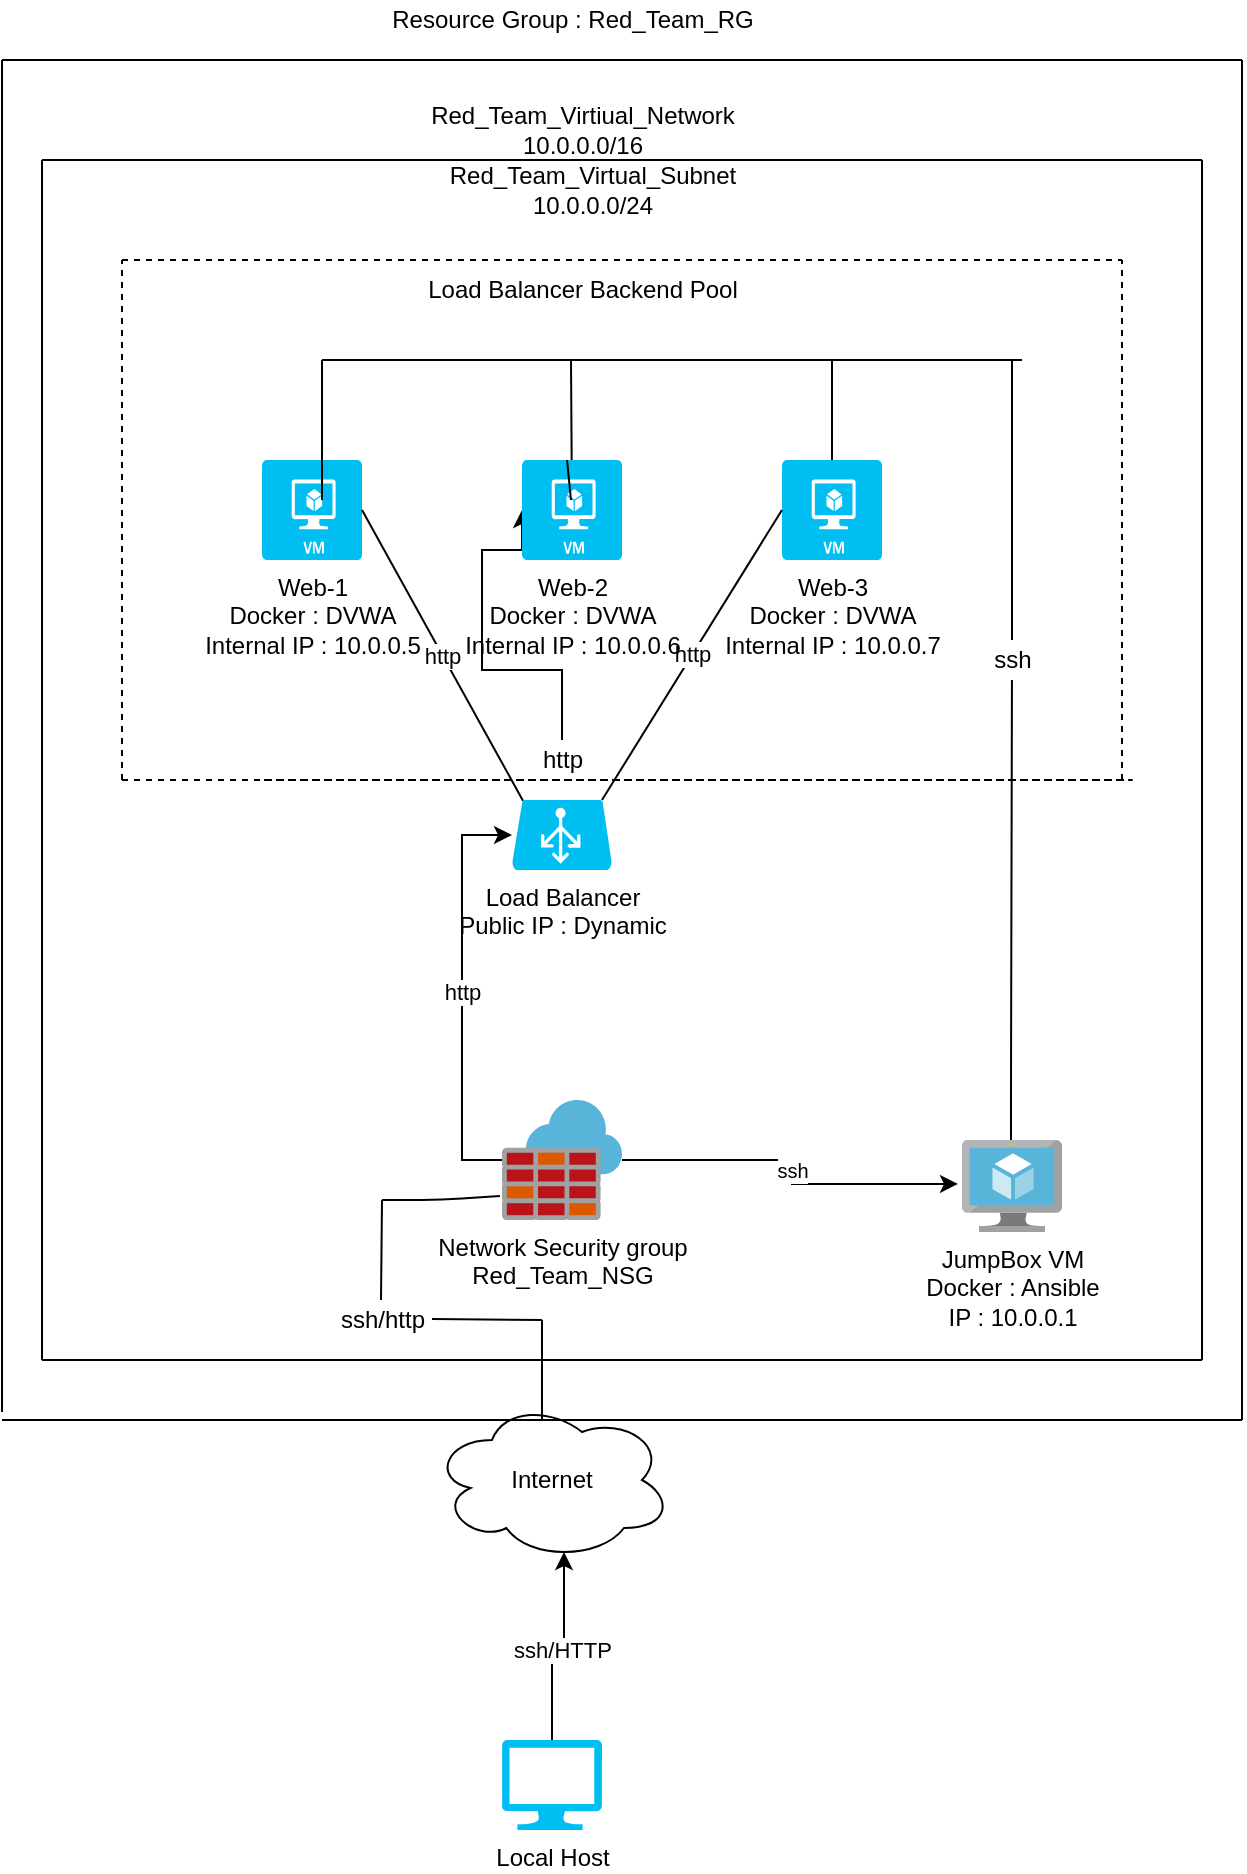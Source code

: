 <mxfile version="14.4.3" type="device"><diagram id="Fi7OvM5lxfVE7UWL3hzK" name="Page-1"><mxGraphModel dx="786" dy="451" grid="1" gridSize="10" guides="1" tooltips="1" connect="1" arrows="1" fold="1" page="1" pageScale="1" pageWidth="850" pageHeight="1100" math="0" shadow="0"><root><mxCell id="0"/><mxCell id="1" parent="0"/><mxCell id="ZLc9v9v-IKvTY1JcAqEw-3" value="ssh/HTTP" style="edgeStyle=orthogonalEdgeStyle;rounded=0;orthogonalLoop=1;jettySize=auto;html=1;exitX=0.5;exitY=0;exitDx=0;exitDy=0;exitPerimeter=0;entryX=0.55;entryY=0.95;entryDx=0;entryDy=0;entryPerimeter=0;" edge="1" parent="1" source="ZLc9v9v-IKvTY1JcAqEw-1" target="ZLc9v9v-IKvTY1JcAqEw-2"><mxGeometry relative="1" as="geometry"/></mxCell><mxCell id="ZLc9v9v-IKvTY1JcAqEw-1" value="Local Host" style="verticalLabelPosition=bottom;html=1;verticalAlign=top;align=center;strokeColor=none;fillColor=#00BEF2;shape=mxgraph.azure.computer;pointerEvents=1;" vertex="1" parent="1"><mxGeometry x="370" y="1020" width="50" height="45" as="geometry"/></mxCell><mxCell id="ZLc9v9v-IKvTY1JcAqEw-2" value="Internet" style="ellipse;shape=cloud;whiteSpace=wrap;html=1;" vertex="1" parent="1"><mxGeometry x="335" y="850" width="120" height="80" as="geometry"/></mxCell><mxCell id="ZLc9v9v-IKvTY1JcAqEw-8" value="&lt;font size=&quot;1&quot;&gt;ssh&lt;/font&gt;" style="edgeStyle=orthogonalEdgeStyle;rounded=0;orthogonalLoop=1;jettySize=auto;html=1;entryX=-0.04;entryY=0.478;entryDx=0;entryDy=0;entryPerimeter=0;" edge="1" parent="1" source="ZLc9v9v-IKvTY1JcAqEw-4" target="ZLc9v9v-IKvTY1JcAqEw-7"><mxGeometry relative="1" as="geometry"/></mxCell><mxCell id="ZLc9v9v-IKvTY1JcAqEw-11" value="http" style="edgeStyle=orthogonalEdgeStyle;rounded=0;orthogonalLoop=1;jettySize=auto;html=1;" edge="1" parent="1" source="ZLc9v9v-IKvTY1JcAqEw-4" target="ZLc9v9v-IKvTY1JcAqEw-9"><mxGeometry relative="1" as="geometry"><Array as="points"><mxPoint x="350" y="730"/><mxPoint x="350" y="567.5"/></Array></mxGeometry></mxCell><mxCell id="ZLc9v9v-IKvTY1JcAqEw-4" value="Network Security group&lt;br&gt;Red_Team_NSG" style="aspect=fixed;html=1;points=[];align=center;image;fontSize=12;image=img/lib/mscae/Azure_Firewall.svg;" vertex="1" parent="1"><mxGeometry x="370" y="700" width="60" height="60" as="geometry"/></mxCell><mxCell id="ZLc9v9v-IKvTY1JcAqEw-7" value="JumpBox VM&lt;br&gt;Docker : Ansible&lt;br&gt;IP : 10.0.0.1" style="aspect=fixed;html=1;points=[];align=center;image;fontSize=12;image=img/lib/mscae/Virtual_Machine.svg;" vertex="1" parent="1"><mxGeometry x="600" y="720" width="50" height="46" as="geometry"/></mxCell><mxCell id="ZLc9v9v-IKvTY1JcAqEw-15" style="edgeStyle=orthogonalEdgeStyle;rounded=0;orthogonalLoop=1;jettySize=auto;html=1;entryX=0;entryY=0.5;entryDx=0;entryDy=0;entryPerimeter=0;" edge="1" parent="1" source="ZLc9v9v-IKvTY1JcAqEw-38" target="ZLc9v9v-IKvTY1JcAqEw-14"><mxGeometry relative="1" as="geometry"><Array as="points"><mxPoint x="400" y="485"/><mxPoint x="360" y="485"/><mxPoint x="360" y="425"/></Array></mxGeometry></mxCell><mxCell id="ZLc9v9v-IKvTY1JcAqEw-9" value="Load Balancer&lt;br&gt;Public IP : Dynamic" style="verticalLabelPosition=bottom;html=1;verticalAlign=top;align=center;strokeColor=none;fillColor=#00BEF2;shape=mxgraph.azure.azure_load_balancer;" vertex="1" parent="1"><mxGeometry x="375" y="550" width="50" height="35" as="geometry"/></mxCell><mxCell id="ZLc9v9v-IKvTY1JcAqEw-12" value="Web-1&lt;br&gt;Docker : DVWA&lt;br&gt;Internal IP : 10.0.0.5" style="verticalLabelPosition=bottom;html=1;verticalAlign=top;align=center;strokeColor=none;fillColor=#00BEF2;shape=mxgraph.azure.virtual_machine;" vertex="1" parent="1"><mxGeometry x="250" y="380" width="50" height="50" as="geometry"/></mxCell><mxCell id="ZLc9v9v-IKvTY1JcAqEw-13" value="Web-3&lt;br&gt;Docker : DVWA&lt;br&gt;Internal IP : 10.0.0.7" style="verticalLabelPosition=bottom;html=1;verticalAlign=top;align=center;strokeColor=none;fillColor=#00BEF2;shape=mxgraph.azure.virtual_machine;" vertex="1" parent="1"><mxGeometry x="510" y="380" width="50" height="50" as="geometry"/></mxCell><mxCell id="ZLc9v9v-IKvTY1JcAqEw-25" value="" style="endArrow=none;html=1;" edge="1" parent="1" source="ZLc9v9v-IKvTY1JcAqEw-68"><mxGeometry width="50" height="50" relative="1" as="geometry"><mxPoint x="624.5" y="720" as="sourcePoint"/><mxPoint x="625" y="330" as="targetPoint"/><Array as="points"/></mxGeometry></mxCell><mxCell id="ZLc9v9v-IKvTY1JcAqEw-26" value="" style="endArrow=none;html=1;" edge="1" parent="1"><mxGeometry width="50" height="50" relative="1" as="geometry"><mxPoint x="280" y="330" as="sourcePoint"/><mxPoint x="630" y="330" as="targetPoint"/></mxGeometry></mxCell><mxCell id="ZLc9v9v-IKvTY1JcAqEw-27" value="" style="endArrow=none;html=1;" edge="1" parent="1" source="ZLc9v9v-IKvTY1JcAqEw-14"><mxGeometry width="50" height="50" relative="1" as="geometry"><mxPoint x="404.5" y="400" as="sourcePoint"/><mxPoint x="404.5" y="330" as="targetPoint"/></mxGeometry></mxCell><mxCell id="ZLc9v9v-IKvTY1JcAqEw-28" value="" style="endArrow=none;html=1;exitX=0.5;exitY=0;exitDx=0;exitDy=0;exitPerimeter=0;" edge="1" parent="1" source="ZLc9v9v-IKvTY1JcAqEw-13"><mxGeometry width="50" height="50" relative="1" as="geometry"><mxPoint x="534.5" y="390" as="sourcePoint"/><mxPoint x="535" y="330" as="targetPoint"/></mxGeometry></mxCell><mxCell id="ZLc9v9v-IKvTY1JcAqEw-29" value="" style="endArrow=none;html=1;" edge="1" parent="1"><mxGeometry width="50" height="50" relative="1" as="geometry"><mxPoint x="280" y="400" as="sourcePoint"/><mxPoint x="280" y="330" as="targetPoint"/></mxGeometry></mxCell><mxCell id="ZLc9v9v-IKvTY1JcAqEw-31" value="http" style="endArrow=none;html=1;entryX=0;entryY=0.5;entryDx=0;entryDy=0;entryPerimeter=0;" edge="1" parent="1" target="ZLc9v9v-IKvTY1JcAqEw-13"><mxGeometry width="50" height="50" relative="1" as="geometry"><mxPoint x="420" y="550" as="sourcePoint"/><mxPoint x="470" y="500" as="targetPoint"/></mxGeometry></mxCell><mxCell id="ZLc9v9v-IKvTY1JcAqEw-37" value="http" style="endArrow=none;html=1;entryX=1;entryY=0.5;entryDx=0;entryDy=0;entryPerimeter=0;exitX=0.11;exitY=0.01;exitDx=0;exitDy=0;exitPerimeter=0;" edge="1" parent="1" source="ZLc9v9v-IKvTY1JcAqEw-9" target="ZLc9v9v-IKvTY1JcAqEw-12"><mxGeometry width="50" height="50" relative="1" as="geometry"><mxPoint x="344.118" y="500" as="sourcePoint"/><mxPoint x="330" y="450" as="targetPoint"/><Array as="points"/></mxGeometry></mxCell><mxCell id="ZLc9v9v-IKvTY1JcAqEw-38" value="http" style="text;html=1;align=center;verticalAlign=middle;resizable=0;points=[];autosize=1;" vertex="1" parent="1"><mxGeometry x="380" y="520" width="40" height="20" as="geometry"/></mxCell><mxCell id="ZLc9v9v-IKvTY1JcAqEw-14" value="Web-2&lt;br&gt;Docker : DVWA&lt;br&gt;Internal IP : 10.0.0.6" style="verticalLabelPosition=bottom;html=1;verticalAlign=top;align=center;strokeColor=none;fillColor=#00BEF2;shape=mxgraph.azure.virtual_machine;" vertex="1" parent="1"><mxGeometry x="380" y="380" width="50" height="50" as="geometry"/></mxCell><mxCell id="ZLc9v9v-IKvTY1JcAqEw-42" value="" style="endArrow=none;html=1;" edge="1" parent="1" target="ZLc9v9v-IKvTY1JcAqEw-14"><mxGeometry width="50" height="50" relative="1" as="geometry"><mxPoint x="404.5" y="400" as="sourcePoint"/><mxPoint x="404.5" y="330" as="targetPoint"/></mxGeometry></mxCell><mxCell id="ZLc9v9v-IKvTY1JcAqEw-44" value="" style="endArrow=none;dashed=1;html=1;" edge="1" parent="1"><mxGeometry width="50" height="50" relative="1" as="geometry"><mxPoint x="180" y="540" as="sourcePoint"/><mxPoint x="180" y="280" as="targetPoint"/></mxGeometry></mxCell><mxCell id="ZLc9v9v-IKvTY1JcAqEw-46" value="" style="endArrow=none;dashed=1;html=1;" edge="1" parent="1"><mxGeometry width="50" height="50" relative="1" as="geometry"><mxPoint x="180" y="540" as="sourcePoint"/><mxPoint x="250" y="540" as="targetPoint"/><Array as="points"><mxPoint x="250" y="540"/><mxPoint x="690" y="540"/></Array></mxGeometry></mxCell><mxCell id="ZLc9v9v-IKvTY1JcAqEw-47" value="" style="endArrow=none;dashed=1;html=1;" edge="1" parent="1"><mxGeometry width="50" height="50" relative="1" as="geometry"><mxPoint x="680" y="540" as="sourcePoint"/><mxPoint x="680" y="280" as="targetPoint"/></mxGeometry></mxCell><mxCell id="ZLc9v9v-IKvTY1JcAqEw-52" value="" style="endArrow=none;dashed=1;html=1;" edge="1" parent="1"><mxGeometry width="50" height="50" relative="1" as="geometry"><mxPoint x="180" y="280" as="sourcePoint"/><mxPoint x="680" y="280" as="targetPoint"/></mxGeometry></mxCell><mxCell id="ZLc9v9v-IKvTY1JcAqEw-53" value="Load Balancer Backend Pool" style="text;html=1;align=center;verticalAlign=middle;resizable=0;points=[];autosize=1;" vertex="1" parent="1"><mxGeometry x="325" y="285" width="170" height="20" as="geometry"/></mxCell><mxCell id="ZLc9v9v-IKvTY1JcAqEw-56" value="" style="endArrow=none;html=1;" edge="1" parent="1"><mxGeometry width="50" height="50" relative="1" as="geometry"><mxPoint x="140" y="830" as="sourcePoint"/><mxPoint x="140" y="230" as="targetPoint"/></mxGeometry></mxCell><mxCell id="ZLc9v9v-IKvTY1JcAqEw-57" value="" style="endArrow=none;html=1;" edge="1" parent="1"><mxGeometry width="50" height="50" relative="1" as="geometry"><mxPoint x="140" y="230" as="sourcePoint"/><mxPoint x="720" y="230" as="targetPoint"/><Array as="points"><mxPoint x="200" y="230"/></Array></mxGeometry></mxCell><mxCell id="ZLc9v9v-IKvTY1JcAqEw-59" value="" style="endArrow=none;html=1;" edge="1" parent="1"><mxGeometry width="50" height="50" relative="1" as="geometry"><mxPoint x="720" y="830" as="sourcePoint"/><mxPoint x="720" y="230" as="targetPoint"/></mxGeometry></mxCell><mxCell id="ZLc9v9v-IKvTY1JcAqEw-60" value="" style="endArrow=none;html=1;" edge="1" parent="1"><mxGeometry width="50" height="50" relative="1" as="geometry"><mxPoint x="140" y="830" as="sourcePoint"/><mxPoint x="720" y="830" as="targetPoint"/></mxGeometry></mxCell><mxCell id="ZLc9v9v-IKvTY1JcAqEw-61" value="Red_Team_Virtual_Subnet&lt;br&gt;10.0.0.0/24" style="text;html=1;align=center;verticalAlign=middle;resizable=0;points=[];autosize=1;" vertex="1" parent="1"><mxGeometry x="335" y="230" width="160" height="30" as="geometry"/></mxCell><mxCell id="ZLc9v9v-IKvTY1JcAqEw-62" value="Red_Team_Virtiual_Network&lt;br&gt;10.0.0.0/16" style="text;html=1;align=center;verticalAlign=middle;resizable=0;points=[];autosize=1;" vertex="1" parent="1"><mxGeometry x="325" y="200" width="170" height="30" as="geometry"/></mxCell><mxCell id="ZLc9v9v-IKvTY1JcAqEw-63" value="" style="endArrow=none;html=1;" edge="1" parent="1"><mxGeometry width="50" height="50" relative="1" as="geometry"><mxPoint x="120" y="856" as="sourcePoint"/><mxPoint x="120" y="180" as="targetPoint"/></mxGeometry></mxCell><mxCell id="ZLc9v9v-IKvTY1JcAqEw-64" value="" style="endArrow=none;html=1;" edge="1" parent="1"><mxGeometry width="50" height="50" relative="1" as="geometry"><mxPoint x="480" y="860" as="sourcePoint"/><mxPoint x="740" y="860" as="targetPoint"/><Array as="points"/></mxGeometry></mxCell><mxCell id="ZLc9v9v-IKvTY1JcAqEw-65" value="" style="endArrow=none;html=1;" edge="1" parent="1"><mxGeometry width="50" height="50" relative="1" as="geometry"><mxPoint x="740" y="860" as="sourcePoint"/><mxPoint x="740" y="180" as="targetPoint"/></mxGeometry></mxCell><mxCell id="ZLc9v9v-IKvTY1JcAqEw-66" value="" style="endArrow=none;html=1;" edge="1" parent="1"><mxGeometry width="50" height="50" relative="1" as="geometry"><mxPoint x="120" y="180" as="sourcePoint"/><mxPoint x="740" y="180" as="targetPoint"/></mxGeometry></mxCell><mxCell id="ZLc9v9v-IKvTY1JcAqEw-67" value="Resource Group : Red_Team_RG" style="text;html=1;align=center;verticalAlign=middle;resizable=0;points=[];autosize=1;rotation=0;" vertex="1" parent="1"><mxGeometry x="305" y="150" width="200" height="20" as="geometry"/></mxCell><mxCell id="ZLc9v9v-IKvTY1JcAqEw-68" value="ssh" style="text;html=1;align=center;verticalAlign=middle;resizable=0;points=[];autosize=1;" vertex="1" parent="1"><mxGeometry x="610" y="470" width="30" height="20" as="geometry"/></mxCell><mxCell id="ZLc9v9v-IKvTY1JcAqEw-69" value="" style="endArrow=none;html=1;" edge="1" parent="1" target="ZLc9v9v-IKvTY1JcAqEw-68"><mxGeometry width="50" height="50" relative="1" as="geometry"><mxPoint x="624.5" y="720" as="sourcePoint"/><mxPoint x="625" y="330" as="targetPoint"/><Array as="points"><mxPoint x="624.5" y="690"/></Array></mxGeometry></mxCell><mxCell id="ZLc9v9v-IKvTY1JcAqEw-71" value="" style="endArrow=none;html=1;" edge="1" parent="1"><mxGeometry width="50" height="50" relative="1" as="geometry"><mxPoint x="120" y="860" as="sourcePoint"/><mxPoint x="480" y="860" as="targetPoint"/><Array as="points"/></mxGeometry></mxCell><mxCell id="ZLc9v9v-IKvTY1JcAqEw-76" value="" style="endArrow=none;html=1;" edge="1" parent="1"><mxGeometry width="50" height="50" relative="1" as="geometry"><mxPoint x="390" y="860" as="sourcePoint"/><mxPoint x="390" y="810" as="targetPoint"/></mxGeometry></mxCell><mxCell id="ZLc9v9v-IKvTY1JcAqEw-77" value="" style="endArrow=none;html=1;" edge="1" parent="1"><mxGeometry width="50" height="50" relative="1" as="geometry"><mxPoint x="390" y="810" as="sourcePoint"/><mxPoint x="335" y="809.5" as="targetPoint"/></mxGeometry></mxCell><mxCell id="ZLc9v9v-IKvTY1JcAqEw-78" value="ssh/http" style="text;html=1;align=center;verticalAlign=middle;resizable=0;points=[];autosize=1;" vertex="1" parent="1"><mxGeometry x="280" y="800" width="60" height="20" as="geometry"/></mxCell><mxCell id="ZLc9v9v-IKvTY1JcAqEw-79" value="" style="endArrow=none;html=1;" edge="1" parent="1"><mxGeometry width="50" height="50" relative="1" as="geometry"><mxPoint x="309.5" y="800" as="sourcePoint"/><mxPoint x="310" y="750" as="targetPoint"/></mxGeometry></mxCell><mxCell id="ZLc9v9v-IKvTY1JcAqEw-80" value="" style="endArrow=none;html=1;entryX=-0.017;entryY=0.8;entryDx=0;entryDy=0;entryPerimeter=0;" edge="1" parent="1" target="ZLc9v9v-IKvTY1JcAqEw-4"><mxGeometry width="50" height="50" relative="1" as="geometry"><mxPoint x="310" y="750" as="sourcePoint"/><mxPoint x="360" y="750" as="targetPoint"/><Array as="points"><mxPoint x="340" y="750"/></Array></mxGeometry></mxCell></root></mxGraphModel></diagram></mxfile>